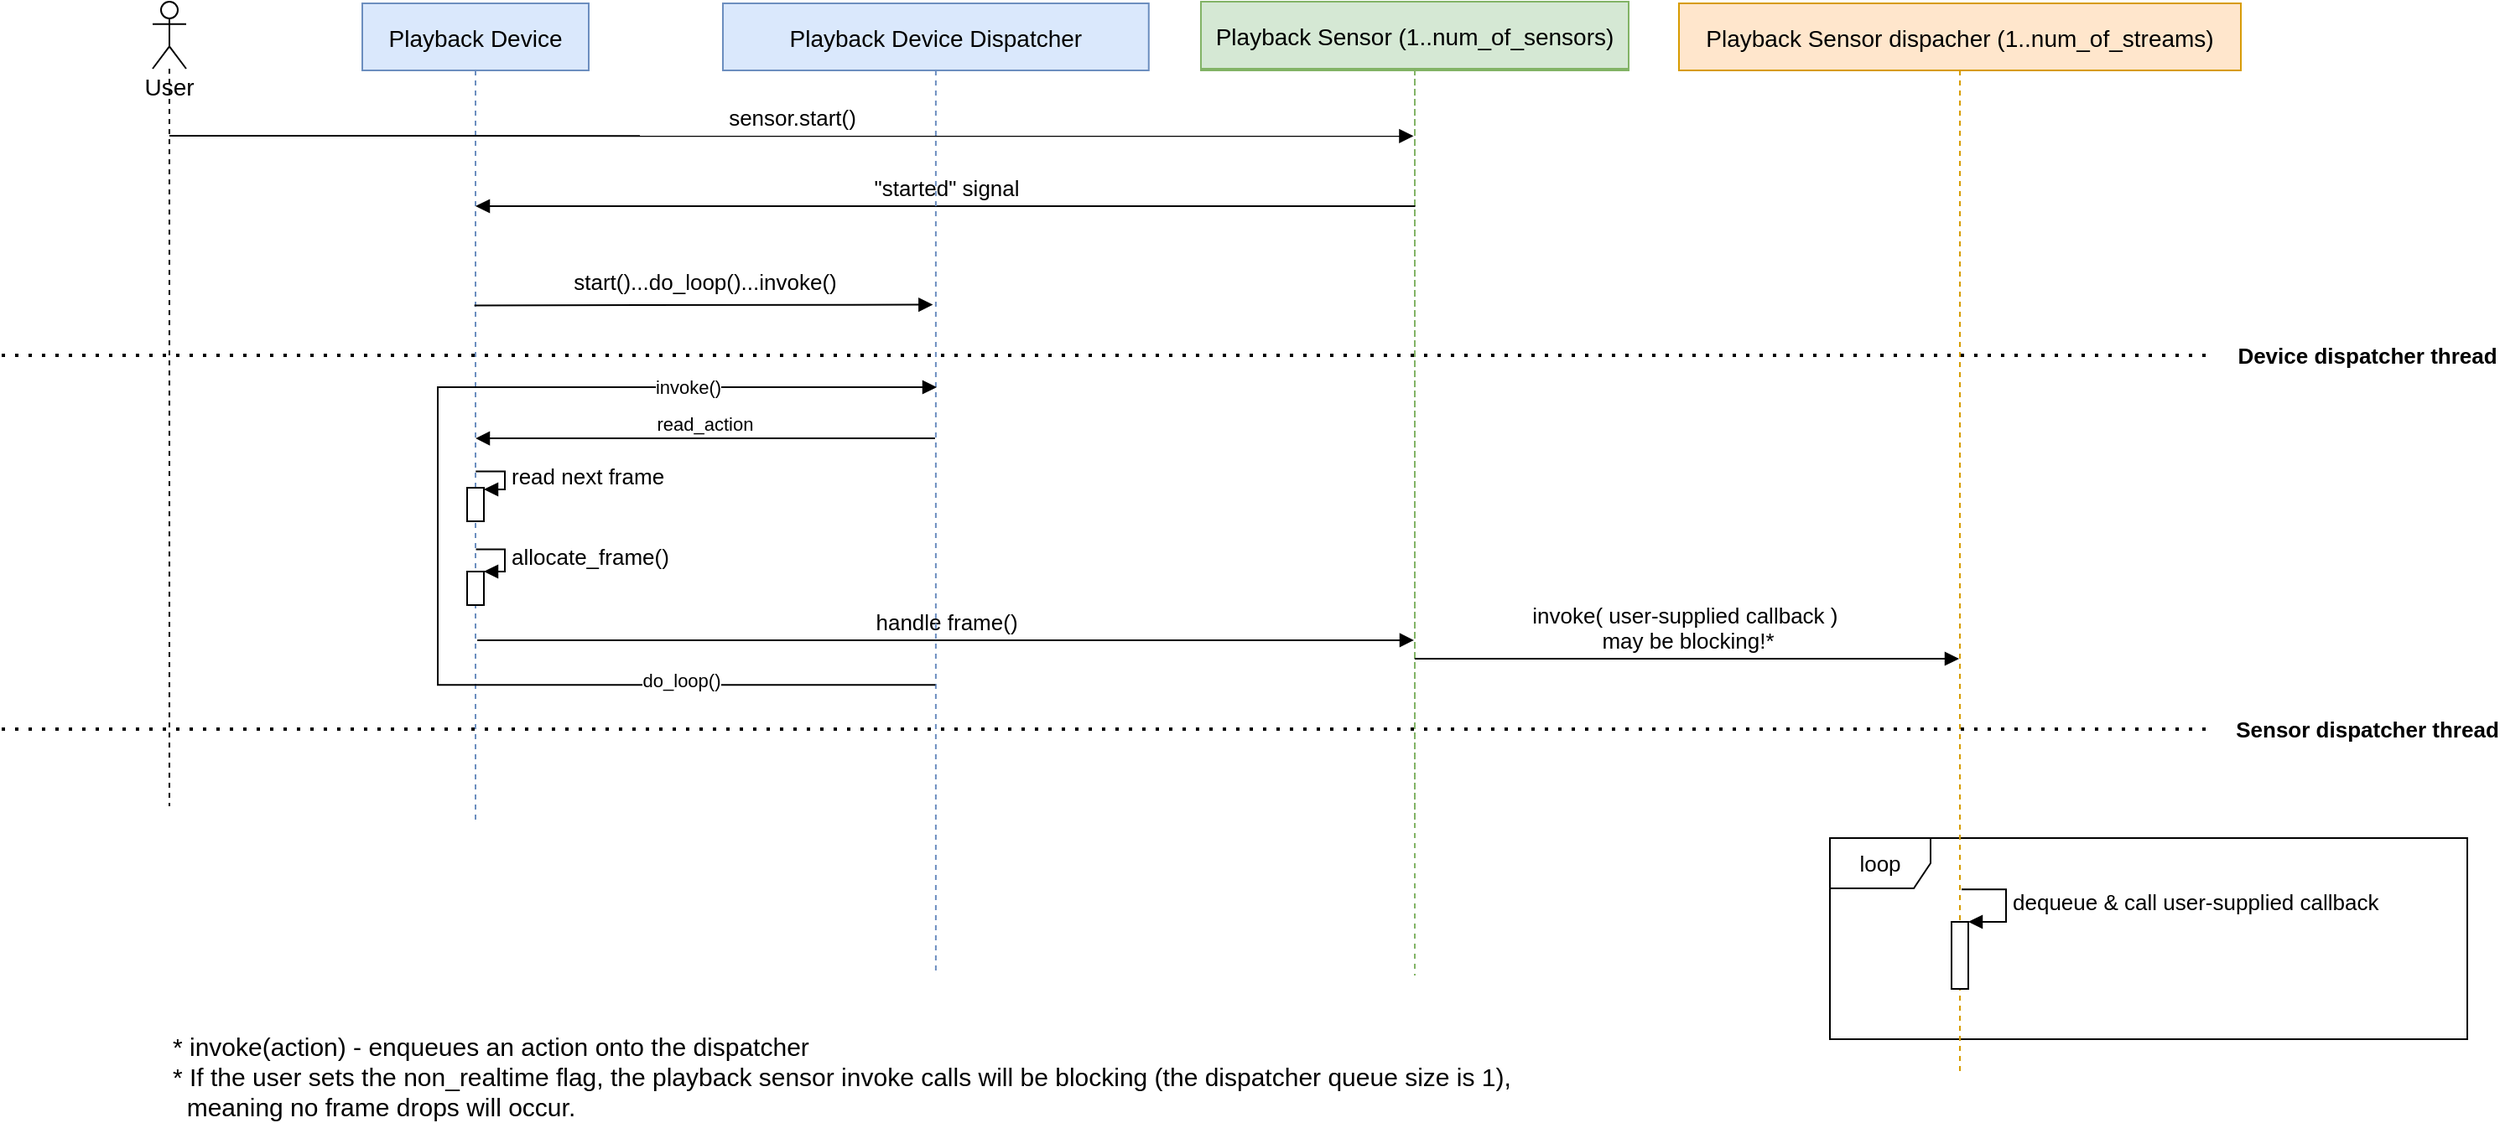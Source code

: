 <mxfile version="14.8.6" type="device"><diagram id="kgpKYQtTHZ0yAKxKKP6v" name="Page-1"><mxGraphModel dx="2285" dy="714" grid="1" gridSize="10" guides="1" tooltips="1" connect="1" arrows="1" fold="1" page="1" pageScale="1" pageWidth="1100" pageHeight="850" math="0" shadow="0"><root><mxCell id="0"/><mxCell id="1" parent="0"/><mxCell id="NlpZ0kP_iSVmKQOk9t8w-30" value="loop" style="shape=umlFrame;whiteSpace=wrap;html=1;fontSize=13;" parent="1" vertex="1"><mxGeometry x="580" y="638" width="380" height="120" as="geometry"/></mxCell><mxCell id="3nuBFxr9cyL0pnOWT2aG-1" value="Playback Device" style="shape=umlLifeline;perimeter=lifelinePerimeter;container=1;collapsible=0;recursiveResize=0;rounded=0;shadow=0;strokeWidth=1;fillColor=#dae8fc;strokeColor=#6c8ebf;fontSize=14;" parent="1" vertex="1"><mxGeometry x="-295" y="140" width="135" height="489" as="geometry"/></mxCell><mxCell id="0FR--BElYcE-BNfgBfVg-7" value="" style="html=1;points=[];perimeter=orthogonalPerimeter;fontSize=13;" vertex="1" parent="3nuBFxr9cyL0pnOWT2aG-1"><mxGeometry x="62.5" y="339" width="10" height="20" as="geometry"/></mxCell><mxCell id="NlpZ0kP_iSVmKQOk9t8w-29" value="&lt;span style=&quot;text-align: center&quot;&gt;allocate_frame()&lt;/span&gt;" style="edgeStyle=orthogonalEdgeStyle;html=1;align=left;spacingLeft=2;endArrow=block;rounded=0;fontSize=13;exitX=0.502;exitY=0.709;exitDx=0;exitDy=0;exitPerimeter=0;" parent="3nuBFxr9cyL0pnOWT2aG-1" target="0FR--BElYcE-BNfgBfVg-7" edge="1"><mxGeometry relative="1" as="geometry"><mxPoint x="67.77" y="325.701" as="sourcePoint"/><Array as="points"><mxPoint x="85" y="326"/><mxPoint x="85" y="339"/></Array></mxGeometry></mxCell><mxCell id="3nuBFxr9cyL0pnOWT2aG-5" value="Playback Sensor (1..num_of_sensors)" style="shape=umlLifeline;perimeter=lifelinePerimeter;container=1;collapsible=0;recursiveResize=0;rounded=0;shadow=0;strokeWidth=1;fillColor=#d5e8d4;strokeColor=#82b366;fontSize=14;" parent="1" vertex="1"><mxGeometry x="205" y="140" width="255" height="488" as="geometry"/></mxCell><mxCell id="NlpZ0kP_iSVmKQOk9t8w-2" value="User" style="shape=umlLifeline;participant=umlActor;perimeter=lifelinePerimeter;whiteSpace=wrap;html=1;container=1;collapsible=0;recursiveResize=0;verticalAlign=top;spacingTop=36;outlineConnect=0;fontSize=14;" parent="1" vertex="1"><mxGeometry x="-420" y="139" width="20" height="480" as="geometry"/></mxCell><mxCell id="NlpZ0kP_iSVmKQOk9t8w-3" value="sensor.start()" style="html=1;verticalAlign=bottom;endArrow=block;entryX=0.497;entryY=0.138;entryDx=0;entryDy=0;entryPerimeter=0;fontSize=13;" parent="1" target="NlpZ0kP_iSVmKQOk9t8w-44" edge="1"><mxGeometry width="80" relative="1" as="geometry"><mxPoint x="-410" y="219" as="sourcePoint"/><mxPoint x="-250" y="219" as="targetPoint"/></mxGeometry></mxCell><mxCell id="NlpZ0kP_iSVmKQOk9t8w-5" value="handle frame()" style="html=1;verticalAlign=bottom;endArrow=block;fontSize=13;exitX=0.508;exitY=0.82;exitDx=0;exitDy=0;exitPerimeter=0;" parent="1" edge="1"><mxGeometry width="80" relative="1" as="geometry"><mxPoint x="-226.42" y="519.98" as="sourcePoint"/><mxPoint x="332" y="519.98" as="targetPoint"/><Array as="points"/></mxGeometry></mxCell><mxCell id="NlpZ0kP_iSVmKQOk9t8w-7" value="&quot;started&quot; signal" style="html=1;verticalAlign=bottom;endArrow=block;exitX=0.501;exitY=0.21;exitDx=0;exitDy=0;exitPerimeter=0;fontSize=13;" parent="1" source="NlpZ0kP_iSVmKQOk9t8w-44" target="3nuBFxr9cyL0pnOWT2aG-1" edge="1"><mxGeometry width="80" relative="1" as="geometry"><mxPoint x="-40" y="419" as="sourcePoint"/><mxPoint x="40" y="419" as="targetPoint"/><Array as="points"><mxPoint x="333" y="261"/></Array></mxGeometry></mxCell><mxCell id="NlpZ0kP_iSVmKQOk9t8w-8" value="invoke( user-supplied callback )&amp;nbsp;&lt;br&gt;may be blocking!*" style="html=1;verticalAlign=bottom;endArrow=block;fontSize=13;" parent="1" edge="1" target="NlpZ0kP_iSVmKQOk9t8w-6"><mxGeometry width="80" relative="1" as="geometry"><mxPoint x="332.429" y="531" as="sourcePoint"/><mxPoint x="652.0" y="531" as="targetPoint"/></mxGeometry></mxCell><mxCell id="NlpZ0kP_iSVmKQOk9t8w-13" value="&lt;font style=&quot;font-size: 15px&quot;&gt;* invoke(action) - enqueues an action onto the dispatcher&lt;br&gt;* If the user sets the non_realtime flag, the playback sensor invoke calls will be blocking (the dispatcher queue size is 1), &lt;br&gt;&amp;nbsp; meaning no frame drops will occur.&lt;/font&gt;" style="text;html=1;resizable=0;autosize=1;align=left;verticalAlign=middle;points=[];fillColor=none;strokeColor=none;rounded=0;" parent="1" vertex="1"><mxGeometry x="-410" y="755" width="810" height="50" as="geometry"/></mxCell><mxCell id="NlpZ0kP_iSVmKQOk9t8w-15" value="start()...do_loop()...invoke()" style="html=1;verticalAlign=bottom;endArrow=block;entryX=0.493;entryY=0.31;entryDx=0;entryDy=0;entryPerimeter=0;fontSize=13;" parent="1" edge="1" target="NlpZ0kP_iSVmKQOk9t8w-41"><mxGeometry x="-0.0" y="3" width="80" relative="1" as="geometry"><mxPoint x="-228.176" y="320.211" as="sourcePoint"/><mxPoint x="30.04" y="321.312" as="targetPoint"/><mxPoint x="1" as="offset"/></mxGeometry></mxCell><mxCell id="NlpZ0kP_iSVmKQOk9t8w-6" value="Playback Sensor dispacher (1..num_of_streams)" style="shape=umlLifeline;perimeter=lifelinePerimeter;container=1;collapsible=0;recursiveResize=0;rounded=0;shadow=0;strokeWidth=1;fillColor=#ffe6cc;strokeColor=#d79b00;fontSize=14;" parent="1" vertex="1"><mxGeometry x="490" y="140" width="335" height="640" as="geometry"/></mxCell><mxCell id="NlpZ0kP_iSVmKQOk9t8w-40" value="Playback Sensor (1..num_of_sensors)" style="shape=umlLifeline;perimeter=lifelinePerimeter;container=1;collapsible=0;recursiveResize=0;rounded=0;shadow=0;strokeWidth=1;fillColor=#d5e8d4;strokeColor=#82b366;fontSize=14;" parent="NlpZ0kP_iSVmKQOk9t8w-6" vertex="1"><mxGeometry x="-285" y="-1" width="255" height="488" as="geometry"/></mxCell><mxCell id="NlpZ0kP_iSVmKQOk9t8w-41" value="Playback Device Dispatcher" style="shape=umlLifeline;perimeter=lifelinePerimeter;container=1;collapsible=0;recursiveResize=0;rounded=0;shadow=0;strokeWidth=1;fillColor=#dae8fc;strokeColor=#6c8ebf;fontSize=14;" parent="NlpZ0kP_iSVmKQOk9t8w-6" vertex="1"><mxGeometry x="-570" width="253.89" height="580" as="geometry"/></mxCell><mxCell id="NlpZ0kP_iSVmKQOk9t8w-44" value="Playback Sensor (1..num_of_sensors)" style="shape=umlLifeline;perimeter=lifelinePerimeter;container=1;collapsible=0;recursiveResize=0;rounded=0;shadow=0;strokeWidth=1;fillColor=#d5e8d4;strokeColor=#82b366;fontSize=14;" parent="NlpZ0kP_iSVmKQOk9t8w-6" vertex="1"><mxGeometry x="-285" y="-1" width="255" height="581" as="geometry"/></mxCell><mxCell id="0FR--BElYcE-BNfgBfVg-11" value="" style="edgeStyle=orthogonalEdgeStyle;html=1;align=right;spacingLeft=2;endArrow=block;rounded=0;entryX=0.502;entryY=0.394;entryDx=0;entryDy=0;entryPerimeter=0;exitX=0.499;exitY=0.701;exitDx=0;exitDy=0;exitPerimeter=0;" edge="1" target="NlpZ0kP_iSVmKQOk9t8w-41" parent="NlpZ0kP_iSVmKQOk9t8w-6" source="NlpZ0kP_iSVmKQOk9t8w-41"><mxGeometry relative="1" as="geometry"><mxPoint x="-444" y="440" as="sourcePoint"/><Array as="points"><mxPoint x="-740" y="407"/><mxPoint x="-740" y="229"/><mxPoint x="-442" y="229"/></Array></mxGeometry></mxCell><mxCell id="0FR--BElYcE-BNfgBfVg-18" value="invoke()" style="edgeLabel;html=1;align=center;verticalAlign=middle;resizable=0;points=[];" vertex="1" connectable="0" parent="0FR--BElYcE-BNfgBfVg-11"><mxGeometry x="0.613" relative="1" as="geometry"><mxPoint as="offset"/></mxGeometry></mxCell><mxCell id="0FR--BElYcE-BNfgBfVg-19" value="do_loop()" style="edgeLabel;html=1;align=center;verticalAlign=middle;resizable=0;points=[];" vertex="1" connectable="0" parent="0FR--BElYcE-BNfgBfVg-11"><mxGeometry x="-0.606" y="-3" relative="1" as="geometry"><mxPoint as="offset"/></mxGeometry></mxCell><mxCell id="NlpZ0kP_iSVmKQOk9t8w-31" value="" style="html=1;points=[];perimeter=orthogonalPerimeter;fontSize=13;" parent="NlpZ0kP_iSVmKQOk9t8w-6" vertex="1"><mxGeometry x="162.5" y="548" width="10" height="40" as="geometry"/></mxCell><mxCell id="NlpZ0kP_iSVmKQOk9t8w-32" value="&lt;div style=&quot;text-align: center&quot;&gt;dequeue &amp;amp; call user-supplied callback&lt;/div&gt;" style="edgeStyle=orthogonalEdgeStyle;html=1;align=left;spacingLeft=2;endArrow=block;rounded=0;fontSize=13;exitX=0.503;exitY=0.826;exitDx=0;exitDy=0;exitPerimeter=0;" parent="NlpZ0kP_iSVmKQOk9t8w-6" target="NlpZ0kP_iSVmKQOk9t8w-31" edge="1" source="NlpZ0kP_iSVmKQOk9t8w-6"><mxGeometry relative="1" as="geometry"><mxPoint x="170" y="528" as="sourcePoint"/><Array as="points"><mxPoint x="195" y="529"/><mxPoint x="195" y="548"/></Array></mxGeometry></mxCell><mxCell id="NlpZ0kP_iSVmKQOk9t8w-18" value="" style="html=1;verticalAlign=bottom;endArrow=none;" parent="1" edge="1"><mxGeometry width="80" relative="1" as="geometry"><mxPoint x="657" y="675" as="sourcePoint"/><mxPoint x="657" y="675" as="targetPoint"/><Array as="points"/></mxGeometry></mxCell><mxCell id="NlpZ0kP_iSVmKQOk9t8w-25" value="" style="html=1;points=[];perimeter=orthogonalPerimeter;fontSize=13;" parent="1" vertex="1"><mxGeometry x="-232.5" y="429" width="10" height="20" as="geometry"/></mxCell><mxCell id="NlpZ0kP_iSVmKQOk9t8w-26" value="&lt;div style=&quot;text-align: center&quot;&gt;read next frame&lt;/div&gt;" style="edgeStyle=orthogonalEdgeStyle;html=1;align=left;spacingLeft=2;endArrow=block;rounded=0;fontSize=13;exitX=0.501;exitY=0.614;exitDx=0;exitDy=0;exitPerimeter=0;" parent="1" target="NlpZ0kP_iSVmKQOk9t8w-25" edge="1"><mxGeometry relative="1" as="geometry"><mxPoint x="-227.365" y="419.246" as="sourcePoint"/><Array as="points"><mxPoint x="-210" y="419"/><mxPoint x="-210" y="430"/></Array><mxPoint x="-225" y="430" as="targetPoint"/></mxGeometry></mxCell><mxCell id="NlpZ0kP_iSVmKQOk9t8w-45" value="&#10;&#10;&lt;span style=&quot;color: rgb(0, 0, 0); font-family: helvetica; font-size: 13px; font-style: normal; letter-spacing: normal; text-align: left; text-indent: 0px; text-transform: none; word-spacing: 0px; background-color: rgb(255, 255, 255); display: inline; float: none;&quot;&gt;Device dispatcher thread&lt;/span&gt;&#10;&#10;" style="endArrow=none;dashed=1;html=1;dashPattern=1 3;strokeWidth=2;fontSize=13;fontStyle=1" parent="1" edge="1"><mxGeometry x="1" y="90" width="50" height="50" relative="1" as="geometry"><mxPoint x="-510" y="350" as="sourcePoint"/><mxPoint x="810" y="350" as="targetPoint"/><mxPoint x="90" y="90" as="offset"/></mxGeometry></mxCell><mxCell id="NlpZ0kP_iSVmKQOk9t8w-46" value="Sensor&lt;span style=&quot;color: rgb(0, 0, 0); font-family: helvetica; font-size: 13px; font-style: normal; letter-spacing: normal; text-align: left; text-indent: 0px; text-transform: none; word-spacing: 0px; background-color: rgb(255, 255, 255); display: inline; float: none;&quot;&gt;&amp;nbsp;dispatcher thread&lt;/span&gt;&lt;br&gt;" style="endArrow=none;dashed=1;html=1;dashPattern=1 3;strokeWidth=2;fontSize=13;fontStyle=1" parent="1" edge="1"><mxGeometry x="1" y="90" width="50" height="50" relative="1" as="geometry"><mxPoint x="-510" y="573" as="sourcePoint"/><mxPoint x="810.0" y="573" as="targetPoint"/><mxPoint x="90" y="90" as="offset"/></mxGeometry></mxCell><mxCell id="0FR--BElYcE-BNfgBfVg-6" value="read_action" style="html=1;verticalAlign=bottom;endArrow=block;" edge="1" parent="1" target="3nuBFxr9cyL0pnOWT2aG-1"><mxGeometry width="80" relative="1" as="geometry"><mxPoint x="46.445" y="399.517" as="sourcePoint"/><mxPoint x="-223.855" y="399.517" as="targetPoint"/></mxGeometry></mxCell></root></mxGraphModel></diagram></mxfile>
